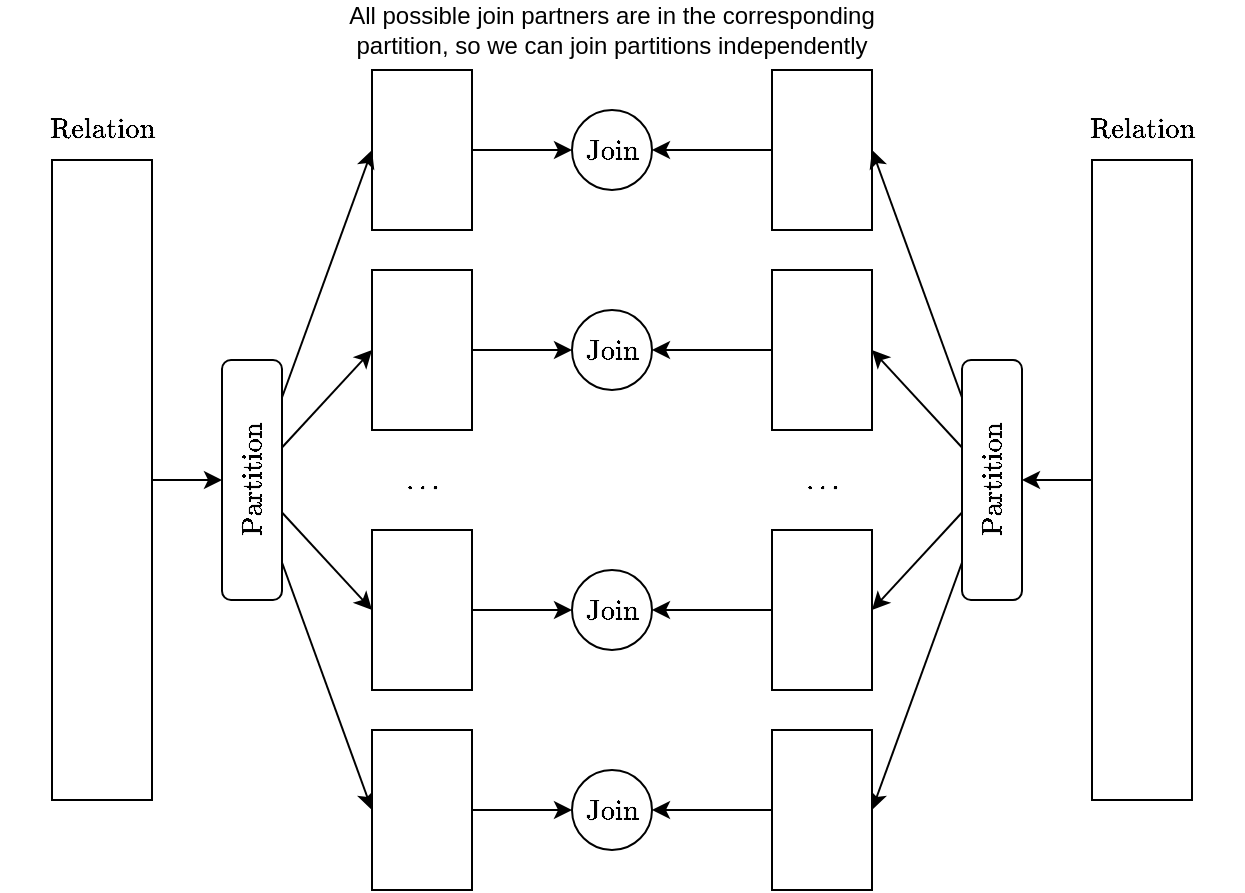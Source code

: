 <mxfile version="20.3.0" type="device"><diagram id="U-RrbLY_qbttS_rK7r1F" name="Page-1"><mxGraphModel dx="1069" dy="1810" grid="1" gridSize="10" guides="1" tooltips="1" connect="1" arrows="1" fold="1" page="1" pageScale="1" pageWidth="827" pageHeight="1169" math="1" shadow="0"><root><mxCell id="0"/><mxCell id="1" parent="0"/><mxCell id="uCTUEcNzYWifnU7FAM1--35" style="edgeStyle=orthogonalEdgeStyle;rounded=0;orthogonalLoop=1;jettySize=auto;html=1;exitX=1;exitY=0.5;exitDx=0;exitDy=0;entryX=0.5;entryY=0;entryDx=0;entryDy=0;" edge="1" parent="1" source="uCTUEcNzYWifnU7FAM1--1" target="uCTUEcNzYWifnU7FAM1--34"><mxGeometry relative="1" as="geometry"/></mxCell><mxCell id="uCTUEcNzYWifnU7FAM1--1" value="" style="rounded=0;whiteSpace=wrap;html=1;" vertex="1" parent="1"><mxGeometry x="40" y="55" width="50" height="320" as="geometry"/></mxCell><mxCell id="uCTUEcNzYWifnU7FAM1--23" style="edgeStyle=orthogonalEdgeStyle;rounded=0;orthogonalLoop=1;jettySize=auto;html=1;exitX=1;exitY=0.5;exitDx=0;exitDy=0;entryX=0;entryY=0.5;entryDx=0;entryDy=0;" edge="1" parent="1" source="uCTUEcNzYWifnU7FAM1--2" target="uCTUEcNzYWifnU7FAM1--21"><mxGeometry relative="1" as="geometry"/></mxCell><mxCell id="uCTUEcNzYWifnU7FAM1--2" value="" style="rounded=0;whiteSpace=wrap;html=1;" vertex="1" parent="1"><mxGeometry x="200" y="10" width="50" height="80" as="geometry"/></mxCell><mxCell id="uCTUEcNzYWifnU7FAM1--19" style="edgeStyle=orthogonalEdgeStyle;rounded=0;orthogonalLoop=1;jettySize=auto;html=1;exitX=1;exitY=0.5;exitDx=0;exitDy=0;entryX=0;entryY=0.5;entryDx=0;entryDy=0;" edge="1" parent="1" source="uCTUEcNzYWifnU7FAM1--3" target="uCTUEcNzYWifnU7FAM1--18"><mxGeometry relative="1" as="geometry"/></mxCell><mxCell id="uCTUEcNzYWifnU7FAM1--3" value="" style="rounded=0;whiteSpace=wrap;html=1;" vertex="1" parent="1"><mxGeometry x="200" y="110" width="50" height="80" as="geometry"/></mxCell><mxCell id="uCTUEcNzYWifnU7FAM1--13" style="edgeStyle=orthogonalEdgeStyle;rounded=0;orthogonalLoop=1;jettySize=auto;html=1;exitX=1;exitY=0.5;exitDx=0;exitDy=0;entryX=0;entryY=0.5;entryDx=0;entryDy=0;" edge="1" parent="1" source="uCTUEcNzYWifnU7FAM1--5" target="uCTUEcNzYWifnU7FAM1--12"><mxGeometry relative="1" as="geometry"/></mxCell><mxCell id="uCTUEcNzYWifnU7FAM1--5" value="" style="rounded=0;whiteSpace=wrap;html=1;" vertex="1" parent="1"><mxGeometry x="200" y="240" width="50" height="80" as="geometry"/></mxCell><mxCell id="uCTUEcNzYWifnU7FAM1--22" style="edgeStyle=orthogonalEdgeStyle;rounded=0;orthogonalLoop=1;jettySize=auto;html=1;exitX=0;exitY=0.5;exitDx=0;exitDy=0;entryX=1;entryY=0.5;entryDx=0;entryDy=0;" edge="1" parent="1" source="uCTUEcNzYWifnU7FAM1--6" target="uCTUEcNzYWifnU7FAM1--21"><mxGeometry relative="1" as="geometry"/></mxCell><mxCell id="uCTUEcNzYWifnU7FAM1--6" value="" style="rounded=0;whiteSpace=wrap;html=1;" vertex="1" parent="1"><mxGeometry x="400" y="10" width="50" height="80" as="geometry"/></mxCell><mxCell id="uCTUEcNzYWifnU7FAM1--20" style="edgeStyle=orthogonalEdgeStyle;rounded=0;orthogonalLoop=1;jettySize=auto;html=1;exitX=0;exitY=0.5;exitDx=0;exitDy=0;entryX=1;entryY=0.5;entryDx=0;entryDy=0;" edge="1" parent="1" source="uCTUEcNzYWifnU7FAM1--7" target="uCTUEcNzYWifnU7FAM1--18"><mxGeometry relative="1" as="geometry"/></mxCell><mxCell id="uCTUEcNzYWifnU7FAM1--7" value="" style="rounded=0;whiteSpace=wrap;html=1;" vertex="1" parent="1"><mxGeometry x="400" y="110" width="50" height="80" as="geometry"/></mxCell><mxCell id="uCTUEcNzYWifnU7FAM1--14" style="edgeStyle=orthogonalEdgeStyle;rounded=0;orthogonalLoop=1;jettySize=auto;html=1;exitX=0;exitY=0.5;exitDx=0;exitDy=0;entryX=1;entryY=0.5;entryDx=0;entryDy=0;" edge="1" parent="1" source="uCTUEcNzYWifnU7FAM1--9" target="uCTUEcNzYWifnU7FAM1--12"><mxGeometry relative="1" as="geometry"/></mxCell><mxCell id="uCTUEcNzYWifnU7FAM1--9" value="" style="rounded=0;whiteSpace=wrap;html=1;" vertex="1" parent="1"><mxGeometry x="400" y="240" width="50" height="80" as="geometry"/></mxCell><mxCell id="uCTUEcNzYWifnU7FAM1--42" style="edgeStyle=none;rounded=0;orthogonalLoop=1;jettySize=auto;html=1;exitX=0;exitY=0.5;exitDx=0;exitDy=0;entryX=0.5;entryY=1;entryDx=0;entryDy=0;" edge="1" parent="1" source="uCTUEcNzYWifnU7FAM1--10" target="uCTUEcNzYWifnU7FAM1--41"><mxGeometry relative="1" as="geometry"/></mxCell><mxCell id="uCTUEcNzYWifnU7FAM1--10" value="" style="rounded=0;whiteSpace=wrap;html=1;" vertex="1" parent="1"><mxGeometry x="560" y="55" width="50" height="320" as="geometry"/></mxCell><mxCell id="uCTUEcNzYWifnU7FAM1--12" value="$$\text{Join}$$" style="ellipse;whiteSpace=wrap;html=1;aspect=fixed;" vertex="1" parent="1"><mxGeometry x="300" y="260" width="40" height="40" as="geometry"/></mxCell><mxCell id="uCTUEcNzYWifnU7FAM1--18" value="$$\text{Join}$$" style="ellipse;whiteSpace=wrap;html=1;aspect=fixed;" vertex="1" parent="1"><mxGeometry x="300" y="130" width="40" height="40" as="geometry"/></mxCell><mxCell id="uCTUEcNzYWifnU7FAM1--21" value="$$\text{Join}$$" style="ellipse;whiteSpace=wrap;html=1;aspect=fixed;" vertex="1" parent="1"><mxGeometry x="300" y="30" width="40" height="40" as="geometry"/></mxCell><mxCell id="uCTUEcNzYWifnU7FAM1--36" style="rounded=0;orthogonalLoop=1;jettySize=auto;html=1;entryX=0;entryY=0.5;entryDx=0;entryDy=0;" edge="1" parent="1" source="uCTUEcNzYWifnU7FAM1--34" target="uCTUEcNzYWifnU7FAM1--5"><mxGeometry relative="1" as="geometry"/></mxCell><mxCell id="uCTUEcNzYWifnU7FAM1--39" style="edgeStyle=none;rounded=0;orthogonalLoop=1;jettySize=auto;html=1;entryX=0;entryY=0.5;entryDx=0;entryDy=0;" edge="1" parent="1" source="uCTUEcNzYWifnU7FAM1--34" target="uCTUEcNzYWifnU7FAM1--3"><mxGeometry relative="1" as="geometry"/></mxCell><mxCell id="uCTUEcNzYWifnU7FAM1--40" style="edgeStyle=none;rounded=0;orthogonalLoop=1;jettySize=auto;html=1;entryX=0;entryY=0.5;entryDx=0;entryDy=0;" edge="1" parent="1" source="uCTUEcNzYWifnU7FAM1--34" target="uCTUEcNzYWifnU7FAM1--2"><mxGeometry relative="1" as="geometry"/></mxCell><mxCell id="uCTUEcNzYWifnU7FAM1--53" style="edgeStyle=none;rounded=0;orthogonalLoop=1;jettySize=auto;html=1;entryX=0;entryY=0.5;entryDx=0;entryDy=0;" edge="1" parent="1" source="uCTUEcNzYWifnU7FAM1--34" target="uCTUEcNzYWifnU7FAM1--49"><mxGeometry relative="1" as="geometry"/></mxCell><mxCell id="uCTUEcNzYWifnU7FAM1--34" value="$$\text{Partition}$$" style="rounded=1;whiteSpace=wrap;html=1;rotation=-90;" vertex="1" parent="1"><mxGeometry x="80" y="200" width="120" height="30" as="geometry"/></mxCell><mxCell id="uCTUEcNzYWifnU7FAM1--43" style="edgeStyle=none;rounded=0;orthogonalLoop=1;jettySize=auto;html=1;entryX=1;entryY=0.5;entryDx=0;entryDy=0;" edge="1" parent="1" source="uCTUEcNzYWifnU7FAM1--41" target="uCTUEcNzYWifnU7FAM1--7"><mxGeometry relative="1" as="geometry"/></mxCell><mxCell id="uCTUEcNzYWifnU7FAM1--44" style="edgeStyle=none;rounded=0;orthogonalLoop=1;jettySize=auto;html=1;entryX=1;entryY=0.5;entryDx=0;entryDy=0;" edge="1" parent="1" source="uCTUEcNzYWifnU7FAM1--41" target="uCTUEcNzYWifnU7FAM1--6"><mxGeometry relative="1" as="geometry"><mxPoint x="480" y="170" as="sourcePoint"/></mxGeometry></mxCell><mxCell id="uCTUEcNzYWifnU7FAM1--45" style="edgeStyle=none;rounded=0;orthogonalLoop=1;jettySize=auto;html=1;entryX=1;entryY=0.5;entryDx=0;entryDy=0;" edge="1" parent="1" source="uCTUEcNzYWifnU7FAM1--41" target="uCTUEcNzYWifnU7FAM1--9"><mxGeometry relative="1" as="geometry"/></mxCell><mxCell id="uCTUEcNzYWifnU7FAM1--54" style="edgeStyle=none;rounded=0;orthogonalLoop=1;jettySize=auto;html=1;entryX=1;entryY=0.5;entryDx=0;entryDy=0;" edge="1" parent="1" source="uCTUEcNzYWifnU7FAM1--41" target="uCTUEcNzYWifnU7FAM1--51"><mxGeometry relative="1" as="geometry"/></mxCell><mxCell id="uCTUEcNzYWifnU7FAM1--41" value="$$\text{Partition}$$" style="rounded=1;whiteSpace=wrap;html=1;rotation=-90;" vertex="1" parent="1"><mxGeometry x="450" y="200" width="120" height="30" as="geometry"/></mxCell><mxCell id="uCTUEcNzYWifnU7FAM1--46" value="$$\dots$$" style="text;html=1;strokeColor=none;fillColor=none;align=center;verticalAlign=middle;whiteSpace=wrap;rounded=0;" vertex="1" parent="1"><mxGeometry x="195" y="200" width="60" height="30" as="geometry"/></mxCell><mxCell id="uCTUEcNzYWifnU7FAM1--47" value="$$\dots$$" style="text;html=1;strokeColor=none;fillColor=none;align=center;verticalAlign=middle;whiteSpace=wrap;rounded=0;" vertex="1" parent="1"><mxGeometry x="395" y="200" width="60" height="30" as="geometry"/></mxCell><mxCell id="uCTUEcNzYWifnU7FAM1--48" style="edgeStyle=orthogonalEdgeStyle;rounded=0;orthogonalLoop=1;jettySize=auto;html=1;exitX=1;exitY=0.5;exitDx=0;exitDy=0;entryX=0;entryY=0.5;entryDx=0;entryDy=0;" edge="1" parent="1" source="uCTUEcNzYWifnU7FAM1--49" target="uCTUEcNzYWifnU7FAM1--52"><mxGeometry relative="1" as="geometry"/></mxCell><mxCell id="uCTUEcNzYWifnU7FAM1--49" value="" style="rounded=0;whiteSpace=wrap;html=1;" vertex="1" parent="1"><mxGeometry x="200" y="340" width="50" height="80" as="geometry"/></mxCell><mxCell id="uCTUEcNzYWifnU7FAM1--50" style="edgeStyle=orthogonalEdgeStyle;rounded=0;orthogonalLoop=1;jettySize=auto;html=1;exitX=0;exitY=0.5;exitDx=0;exitDy=0;entryX=1;entryY=0.5;entryDx=0;entryDy=0;" edge="1" parent="1" source="uCTUEcNzYWifnU7FAM1--51" target="uCTUEcNzYWifnU7FAM1--52"><mxGeometry relative="1" as="geometry"/></mxCell><mxCell id="uCTUEcNzYWifnU7FAM1--51" value="" style="rounded=0;whiteSpace=wrap;html=1;" vertex="1" parent="1"><mxGeometry x="400" y="340" width="50" height="80" as="geometry"/></mxCell><mxCell id="uCTUEcNzYWifnU7FAM1--52" value="$$\text{Join}$$" style="ellipse;whiteSpace=wrap;html=1;aspect=fixed;" vertex="1" parent="1"><mxGeometry x="300" y="360" width="40" height="40" as="geometry"/></mxCell><mxCell id="uCTUEcNzYWifnU7FAM1--56" value="$$\text{Relation}$$" style="text;html=1;strokeColor=none;fillColor=none;align=center;verticalAlign=middle;whiteSpace=wrap;rounded=0;" vertex="1" parent="1"><mxGeometry x="35" y="25" width="60" height="30" as="geometry"/></mxCell><mxCell id="uCTUEcNzYWifnU7FAM1--57" value="$$\text{Relation}$$" style="text;html=1;strokeColor=none;fillColor=none;align=center;verticalAlign=middle;whiteSpace=wrap;rounded=0;" vertex="1" parent="1"><mxGeometry x="555" y="25" width="60" height="30" as="geometry"/></mxCell><mxCell id="uCTUEcNzYWifnU7FAM1--61" value="All possible join partners are in the corresponding partition, so we can join partitions independently" style="text;html=1;strokeColor=none;fillColor=none;align=center;verticalAlign=middle;whiteSpace=wrap;rounded=0;" vertex="1" parent="1"><mxGeometry x="185" y="-20" width="270" height="20" as="geometry"/></mxCell></root></mxGraphModel></diagram></mxfile>